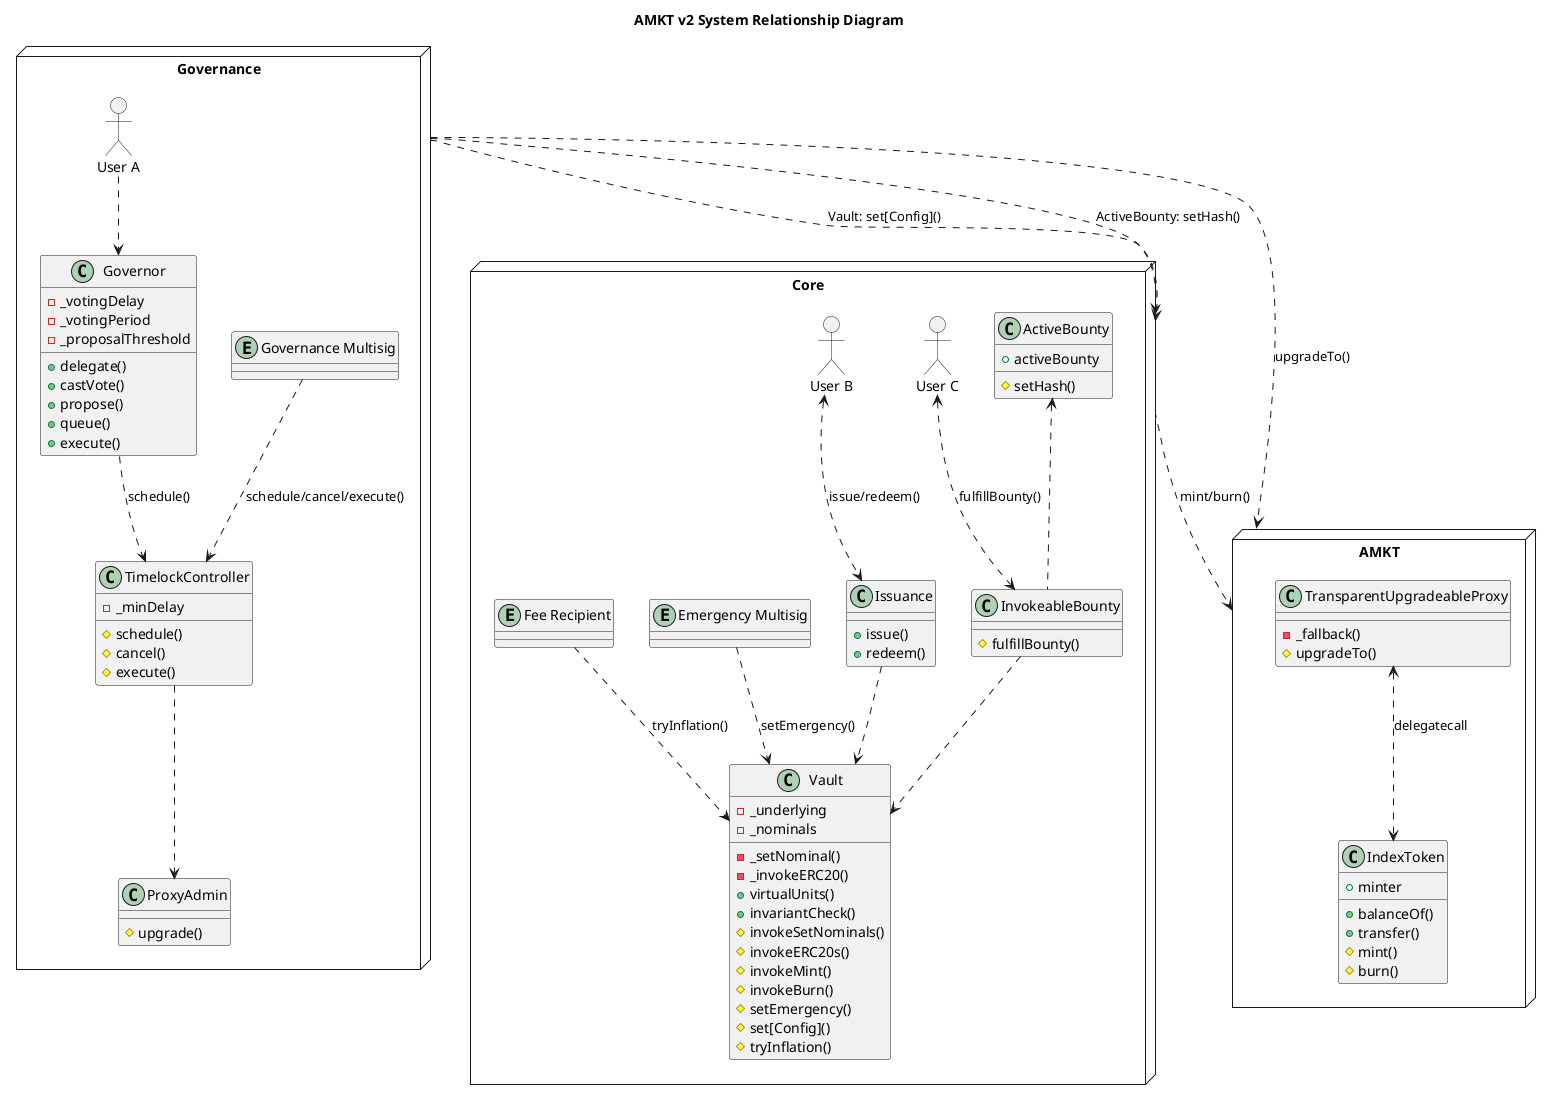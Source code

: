 @startuml system 
title AMKT v2 System Relationship Diagram
allow_mixing
node Governance {
    class TimelockController {
        -_minDelay
        #schedule()
        #cancel()
        #execute()
    }
    class Governor {
        -_votingDelay
        -_votingPeriod
        -_proposalThreshold
        +delegate()
        +castVote()
        +propose()
        +queue()
        +execute()
    }
    class ProxyAdmin {
        #upgrade()
    }
    entity "Governance Multisig"
    actor "User A"
}

node Core {
    class Vault {
        -_underlying
        -_nominals
        -_setNominal()
        -_invokeERC20()
        +virtualUnits()
        +invariantCheck()
        #invokeSetNominals()
        #invokeERC20s()
        #invokeMint()
        #invokeBurn()
        #setEmergency()
        #set[Config]()
        #tryInflation()
    }

    class InvokeableBounty {
        #fulfillBounty()
    }

    class ActiveBounty {
        +activeBounty
        #setHash()
    }

    class Issuance {
        +issue()
        +redeem()
    }
    actor "User C"
    actor "User B"
    entity "Emergency Multisig"
    entity "Fee Recipient"
}


node AMKT {
    class TransparentUpgradeableProxy {
        -_fallback()
        #upgradeTo()
    }
    class IndexToken {
        +minter
        +balanceOf()
        +transfer()
        #mint()
        #burn()
    }
}


"User A" ..> Governor
Governor ..> TimelockController: schedule()
TimelockController ..> ProxyAdmin
"Governance Multisig" ..> TimelockController: schedule/cancel/execute()

"User C" <..> InvokeableBounty: fulfillBounty()
"User B" <..> Issuance: issue/redeem()
Issuance ..> Vault
InvokeableBounty ..> Vault 
ActiveBounty <.. InvokeableBounty
"Emergency Multisig" ..> Vault: setEmergency()
"Fee Recipient" ..> Vault: tryInflation()

TransparentUpgradeableProxy <..> IndexToken: delegatecall

Governance ..> Core: Vault: set[Config]()
Governance ..> Core: ActiveBounty: setHash()
Core ..> AMKT: mint/burn()
Governance ..> AMKT: upgradeTo()
@enduml

